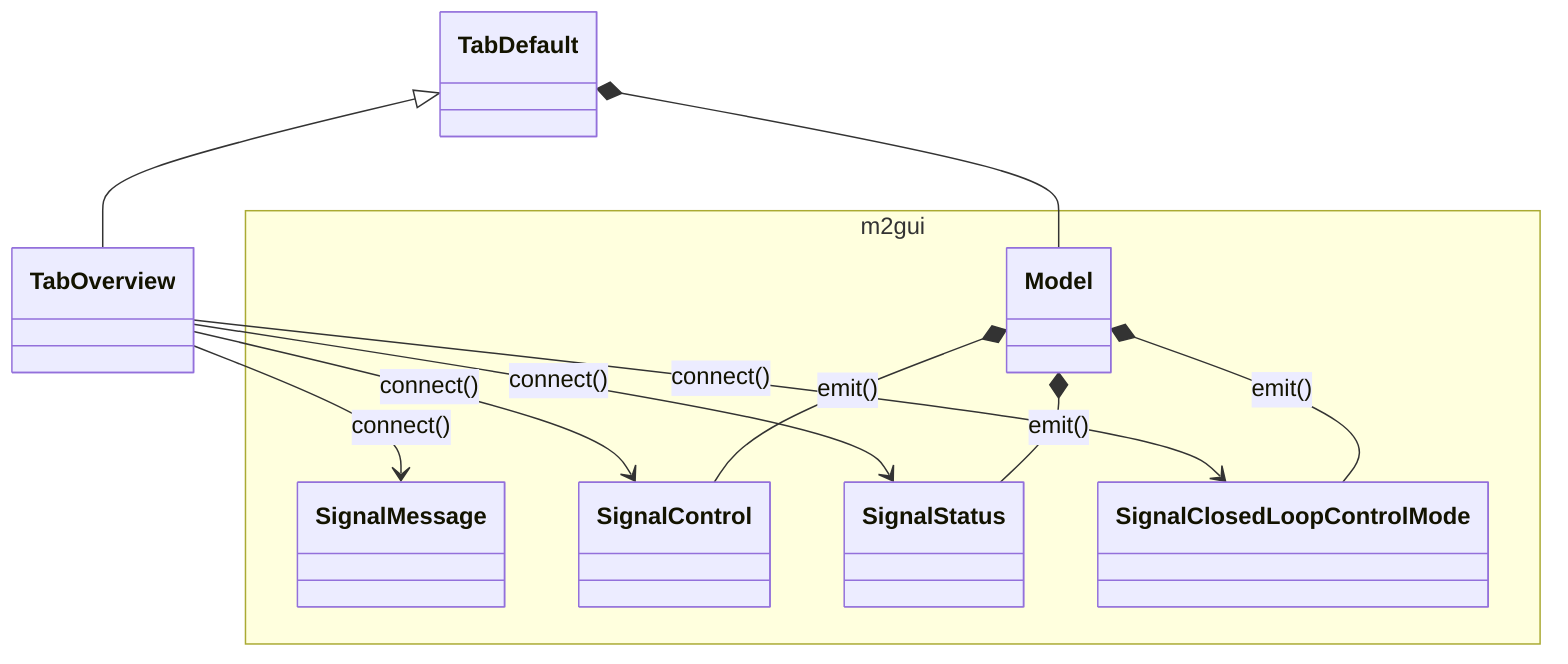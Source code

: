 classDiagram
namespace m2gui {
  class Model
  class SignalMessage
  class SignalControl
  class SignalStatus
  class SignalClosedLoopControlMode
}

Model *-- SignalControl : emit()
Model *-- SignalStatus : emit()
Model *-- SignalClosedLoopControlMode : emit()

TabDefault *-- Model
TabDefault <|-- TabOverview

TabOverview --> SignalMessage : connect()
TabOverview --> SignalControl : connect()
TabOverview --> SignalStatus : connect()
TabOverview --> SignalClosedLoopControlMode : connect()